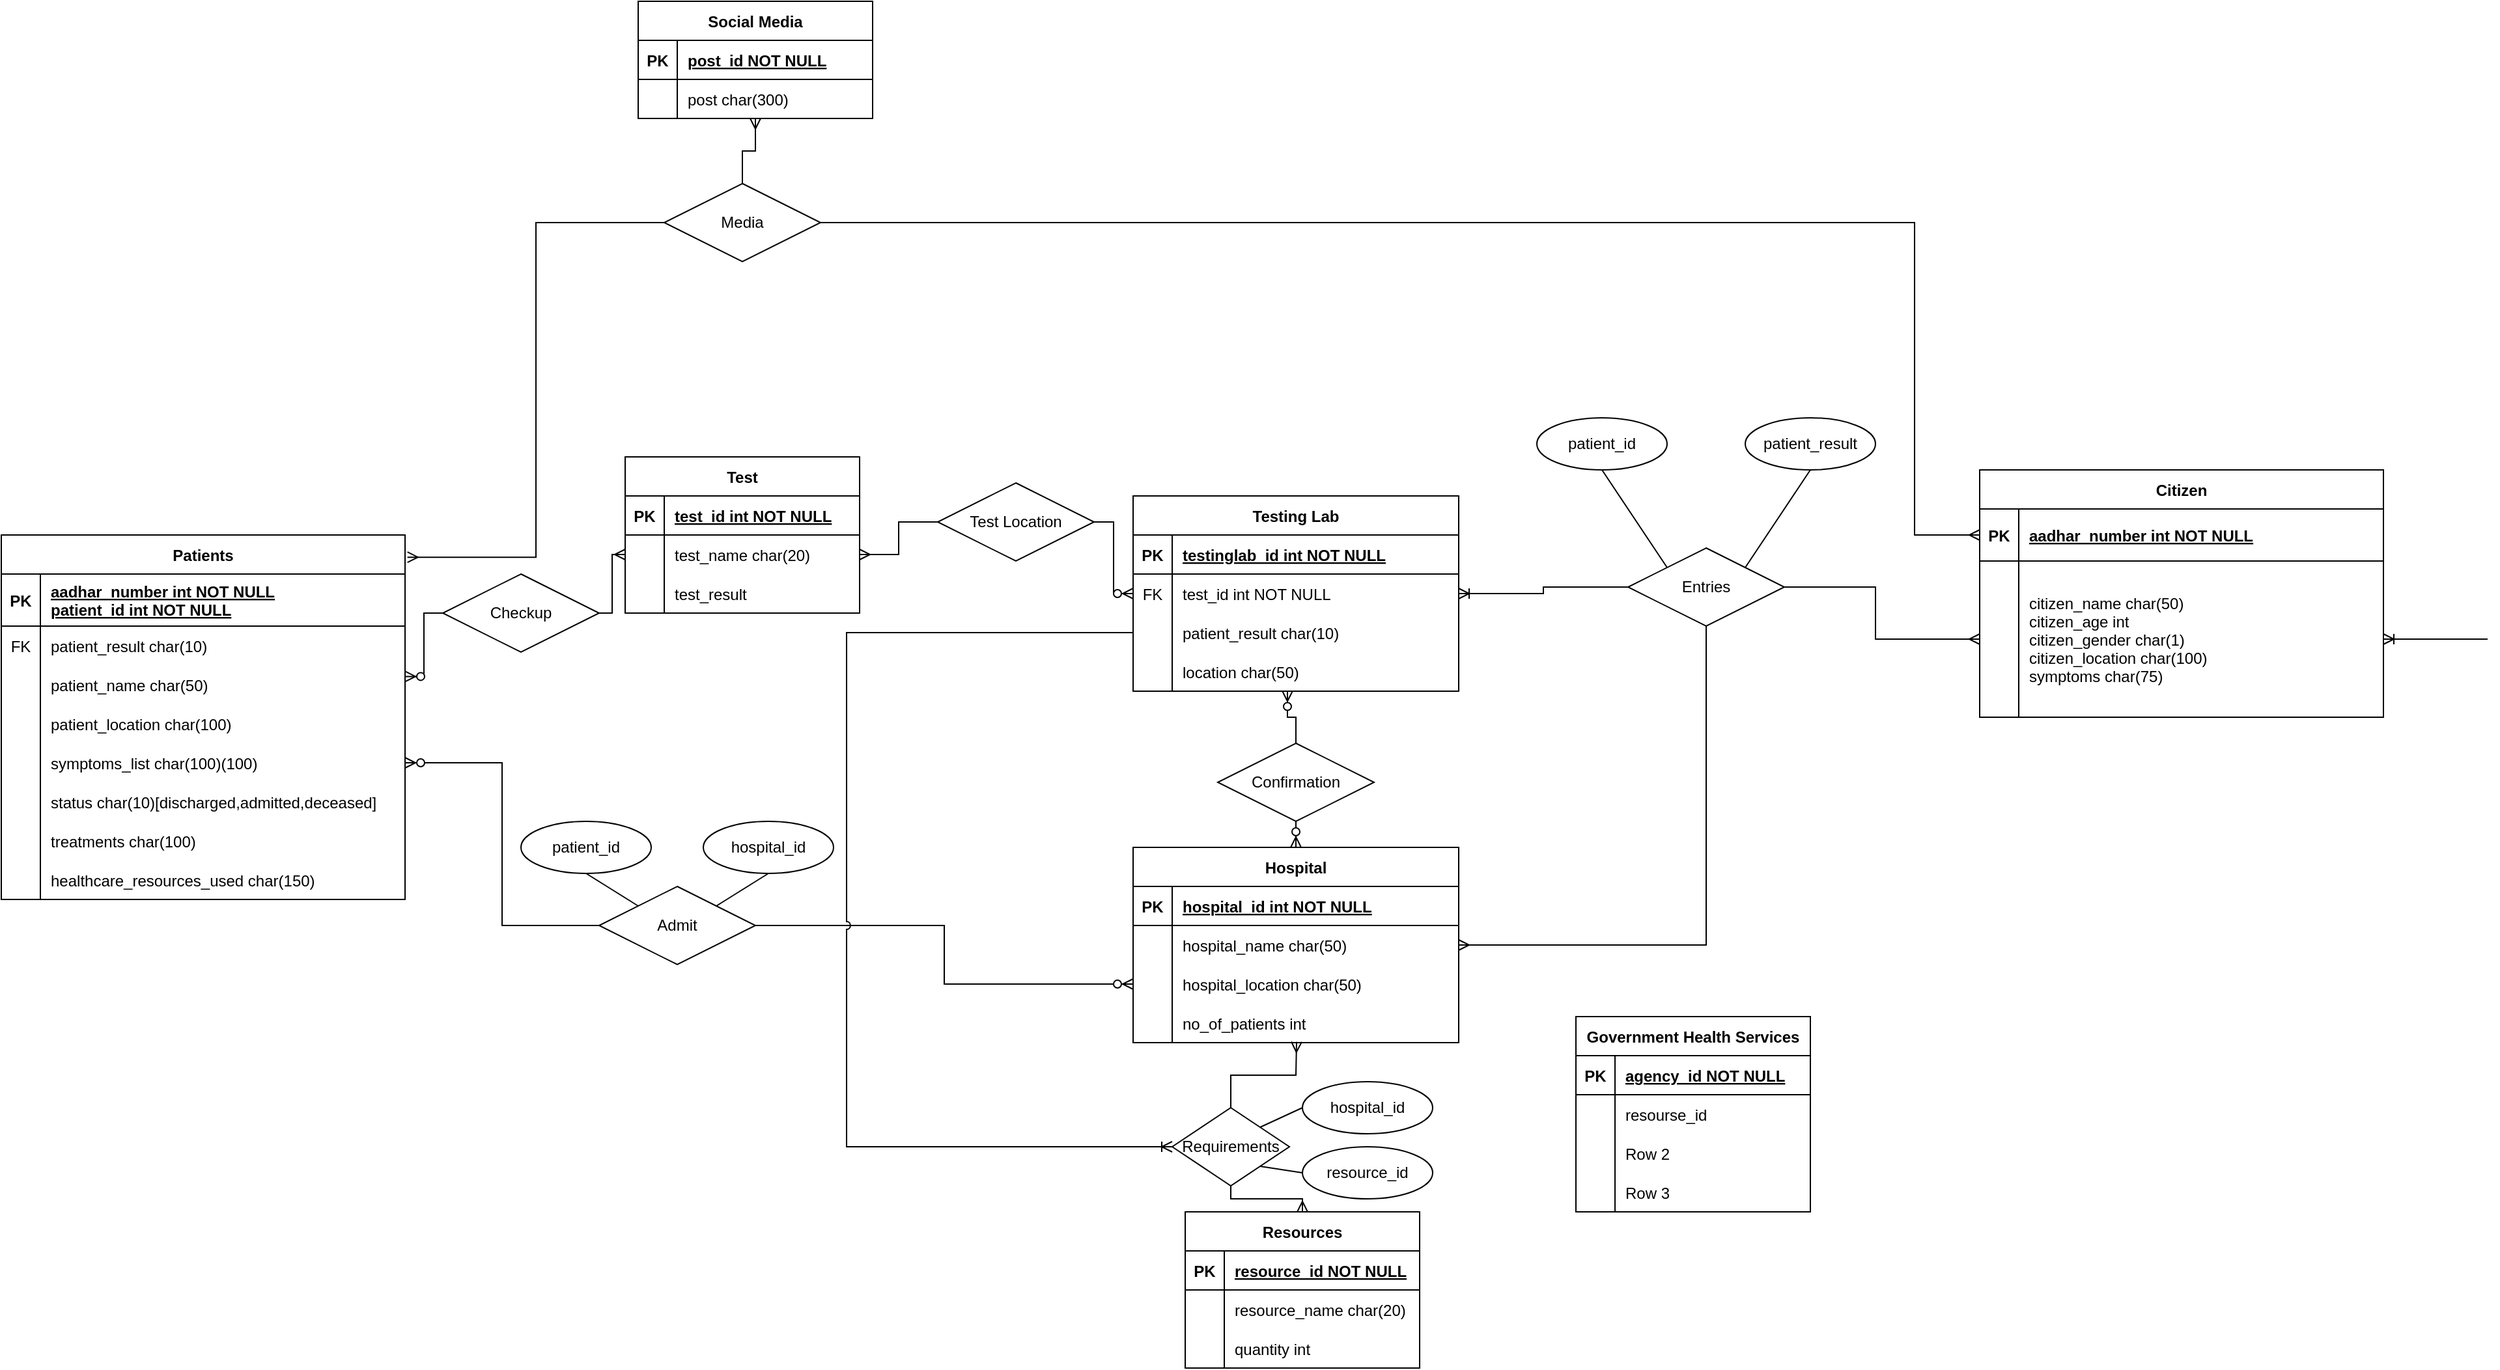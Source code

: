 <mxfile version="20.8.10" type="github">
  <diagram id="R2lEEEUBdFMjLlhIrx00" name="Page-1">
    <mxGraphModel dx="903" dy="1715" grid="1" gridSize="10" guides="1" tooltips="1" connect="1" arrows="1" fold="1" page="1" pageScale="1" pageWidth="850" pageHeight="1100" math="0" shadow="0" extFonts="Permanent Marker^https://fonts.googleapis.com/css?family=Permanent+Marker">
      <root>
        <mxCell id="0" />
        <mxCell id="1" parent="0" />
        <mxCell id="C-vyLk0tnHw3VtMMgP7b-2" value="Testing Lab" style="shape=table;startSize=30;container=1;collapsible=1;childLayout=tableLayout;fixedRows=1;rowLines=0;fontStyle=1;align=center;resizeLast=1;" parent="1" vertex="1">
          <mxGeometry x="990" y="90" width="250" height="150" as="geometry" />
        </mxCell>
        <mxCell id="C-vyLk0tnHw3VtMMgP7b-3" value="" style="shape=partialRectangle;collapsible=0;dropTarget=0;pointerEvents=0;fillColor=none;points=[[0,0.5],[1,0.5]];portConstraint=eastwest;top=0;left=0;right=0;bottom=1;" parent="C-vyLk0tnHw3VtMMgP7b-2" vertex="1">
          <mxGeometry y="30" width="250" height="30" as="geometry" />
        </mxCell>
        <mxCell id="C-vyLk0tnHw3VtMMgP7b-4" value="PK" style="shape=partialRectangle;overflow=hidden;connectable=0;fillColor=none;top=0;left=0;bottom=0;right=0;fontStyle=1;" parent="C-vyLk0tnHw3VtMMgP7b-3" vertex="1">
          <mxGeometry width="30" height="30" as="geometry">
            <mxRectangle width="30" height="30" as="alternateBounds" />
          </mxGeometry>
        </mxCell>
        <mxCell id="C-vyLk0tnHw3VtMMgP7b-5" value="testinglab_id int NOT NULL" style="shape=partialRectangle;overflow=hidden;connectable=0;fillColor=none;top=0;left=0;bottom=0;right=0;align=left;spacingLeft=6;fontStyle=5;" parent="C-vyLk0tnHw3VtMMgP7b-3" vertex="1">
          <mxGeometry x="30" width="220" height="30" as="geometry">
            <mxRectangle width="220" height="30" as="alternateBounds" />
          </mxGeometry>
        </mxCell>
        <mxCell id="C-vyLk0tnHw3VtMMgP7b-6" value="" style="shape=partialRectangle;collapsible=0;dropTarget=0;pointerEvents=0;fillColor=none;points=[[0,0.5],[1,0.5]];portConstraint=eastwest;top=0;left=0;right=0;bottom=0;" parent="C-vyLk0tnHw3VtMMgP7b-2" vertex="1">
          <mxGeometry y="60" width="250" height="30" as="geometry" />
        </mxCell>
        <mxCell id="C-vyLk0tnHw3VtMMgP7b-7" value="FK" style="shape=partialRectangle;overflow=hidden;connectable=0;fillColor=none;top=0;left=0;bottom=0;right=0;" parent="C-vyLk0tnHw3VtMMgP7b-6" vertex="1">
          <mxGeometry width="30" height="30" as="geometry">
            <mxRectangle width="30" height="30" as="alternateBounds" />
          </mxGeometry>
        </mxCell>
        <mxCell id="C-vyLk0tnHw3VtMMgP7b-8" value="test_id int NOT NULL" style="shape=partialRectangle;overflow=hidden;connectable=0;fillColor=none;top=0;left=0;bottom=0;right=0;align=left;spacingLeft=6;" parent="C-vyLk0tnHw3VtMMgP7b-6" vertex="1">
          <mxGeometry x="30" width="220" height="30" as="geometry">
            <mxRectangle width="220" height="30" as="alternateBounds" />
          </mxGeometry>
        </mxCell>
        <mxCell id="C-vyLk0tnHw3VtMMgP7b-9" value="" style="shape=partialRectangle;collapsible=0;dropTarget=0;pointerEvents=0;fillColor=none;points=[[0,0.5],[1,0.5]];portConstraint=eastwest;top=0;left=0;right=0;bottom=0;" parent="C-vyLk0tnHw3VtMMgP7b-2" vertex="1">
          <mxGeometry y="90" width="250" height="30" as="geometry" />
        </mxCell>
        <mxCell id="C-vyLk0tnHw3VtMMgP7b-10" value="" style="shape=partialRectangle;overflow=hidden;connectable=0;fillColor=none;top=0;left=0;bottom=0;right=0;" parent="C-vyLk0tnHw3VtMMgP7b-9" vertex="1">
          <mxGeometry width="30" height="30" as="geometry">
            <mxRectangle width="30" height="30" as="alternateBounds" />
          </mxGeometry>
        </mxCell>
        <mxCell id="C-vyLk0tnHw3VtMMgP7b-11" value="patient_result char(10)" style="shape=partialRectangle;overflow=hidden;connectable=0;fillColor=none;top=0;left=0;bottom=0;right=0;align=left;spacingLeft=6;fontStyle=0" parent="C-vyLk0tnHw3VtMMgP7b-9" vertex="1">
          <mxGeometry x="30" width="220" height="30" as="geometry">
            <mxRectangle width="220" height="30" as="alternateBounds" />
          </mxGeometry>
        </mxCell>
        <mxCell id="XLn4pXhcZE-QcRnX-GUW-127" value="" style="shape=tableRow;horizontal=0;startSize=0;swimlaneHead=0;swimlaneBody=0;fillColor=none;collapsible=0;dropTarget=0;points=[[0,0.5],[1,0.5]];portConstraint=eastwest;top=0;left=0;right=0;bottom=0;" vertex="1" parent="C-vyLk0tnHw3VtMMgP7b-2">
          <mxGeometry y="120" width="250" height="30" as="geometry" />
        </mxCell>
        <mxCell id="XLn4pXhcZE-QcRnX-GUW-128" value="" style="shape=partialRectangle;connectable=0;fillColor=none;top=0;left=0;bottom=0;right=0;editable=1;overflow=hidden;" vertex="1" parent="XLn4pXhcZE-QcRnX-GUW-127">
          <mxGeometry width="30" height="30" as="geometry">
            <mxRectangle width="30" height="30" as="alternateBounds" />
          </mxGeometry>
        </mxCell>
        <mxCell id="XLn4pXhcZE-QcRnX-GUW-129" value="location char(50)" style="shape=partialRectangle;connectable=0;fillColor=none;top=0;left=0;bottom=0;right=0;align=left;spacingLeft=6;overflow=hidden;" vertex="1" parent="XLn4pXhcZE-QcRnX-GUW-127">
          <mxGeometry x="30" width="220" height="30" as="geometry">
            <mxRectangle width="220" height="30" as="alternateBounds" />
          </mxGeometry>
        </mxCell>
        <mxCell id="C-vyLk0tnHw3VtMMgP7b-23" value="Patients" style="shape=table;startSize=30;container=1;collapsible=1;childLayout=tableLayout;fixedRows=1;rowLines=0;fontStyle=1;align=center;resizeLast=1;" parent="1" vertex="1">
          <mxGeometry x="121" y="120" width="310" height="280" as="geometry" />
        </mxCell>
        <mxCell id="C-vyLk0tnHw3VtMMgP7b-24" value="" style="shape=partialRectangle;collapsible=0;dropTarget=0;pointerEvents=0;fillColor=none;points=[[0,0.5],[1,0.5]];portConstraint=eastwest;top=0;left=0;right=0;bottom=1;" parent="C-vyLk0tnHw3VtMMgP7b-23" vertex="1">
          <mxGeometry y="30" width="310" height="40" as="geometry" />
        </mxCell>
        <mxCell id="C-vyLk0tnHw3VtMMgP7b-25" value="PK" style="shape=partialRectangle;overflow=hidden;connectable=0;fillColor=none;top=0;left=0;bottom=0;right=0;fontStyle=1;" parent="C-vyLk0tnHw3VtMMgP7b-24" vertex="1">
          <mxGeometry width="30" height="40" as="geometry">
            <mxRectangle width="30" height="40" as="alternateBounds" />
          </mxGeometry>
        </mxCell>
        <mxCell id="C-vyLk0tnHw3VtMMgP7b-26" value="aadhar_number int NOT NULL &#xa;patient_id int NOT NULL" style="shape=partialRectangle;overflow=hidden;connectable=0;fillColor=none;top=0;left=0;bottom=0;right=0;align=left;spacingLeft=6;fontStyle=5;" parent="C-vyLk0tnHw3VtMMgP7b-24" vertex="1">
          <mxGeometry x="30" width="280" height="40" as="geometry">
            <mxRectangle width="280" height="40" as="alternateBounds" />
          </mxGeometry>
        </mxCell>
        <mxCell id="XLn4pXhcZE-QcRnX-GUW-32" value="" style="shape=tableRow;horizontal=0;startSize=0;swimlaneHead=0;swimlaneBody=0;fillColor=none;collapsible=0;dropTarget=0;points=[[0,0.5],[1,0.5]];portConstraint=eastwest;top=0;left=0;right=0;bottom=0;swimlaneFillColor=none;" vertex="1" parent="C-vyLk0tnHw3VtMMgP7b-23">
          <mxGeometry y="70" width="310" height="30" as="geometry" />
        </mxCell>
        <mxCell id="XLn4pXhcZE-QcRnX-GUW-33" value="FK" style="shape=partialRectangle;connectable=0;fillColor=none;top=0;left=0;bottom=0;right=0;fontStyle=0;overflow=hidden;" vertex="1" parent="XLn4pXhcZE-QcRnX-GUW-32">
          <mxGeometry width="30" height="30" as="geometry">
            <mxRectangle width="30" height="30" as="alternateBounds" />
          </mxGeometry>
        </mxCell>
        <mxCell id="XLn4pXhcZE-QcRnX-GUW-34" value="patient_result char(10)" style="shape=partialRectangle;connectable=0;fillColor=none;top=0;left=0;bottom=0;right=0;align=left;spacingLeft=6;fontStyle=0;overflow=hidden;" vertex="1" parent="XLn4pXhcZE-QcRnX-GUW-32">
          <mxGeometry x="30" width="280" height="30" as="geometry">
            <mxRectangle width="280" height="30" as="alternateBounds" />
          </mxGeometry>
        </mxCell>
        <mxCell id="C-vyLk0tnHw3VtMMgP7b-27" value="" style="shape=partialRectangle;collapsible=0;dropTarget=0;pointerEvents=0;fillColor=none;points=[[0,0.5],[1,0.5]];portConstraint=eastwest;top=0;left=0;right=0;bottom=0;" parent="C-vyLk0tnHw3VtMMgP7b-23" vertex="1">
          <mxGeometry y="100" width="310" height="30" as="geometry" />
        </mxCell>
        <mxCell id="C-vyLk0tnHw3VtMMgP7b-28" value="" style="shape=partialRectangle;overflow=hidden;connectable=0;fillColor=none;top=0;left=0;bottom=0;right=0;" parent="C-vyLk0tnHw3VtMMgP7b-27" vertex="1">
          <mxGeometry width="30" height="30" as="geometry">
            <mxRectangle width="30" height="30" as="alternateBounds" />
          </mxGeometry>
        </mxCell>
        <mxCell id="C-vyLk0tnHw3VtMMgP7b-29" value="patient_name char(50)" style="shape=partialRectangle;overflow=hidden;connectable=0;fillColor=none;top=0;left=0;bottom=0;right=0;align=left;spacingLeft=6;perimeterSpacing=0;verticalAlign=middle;" parent="C-vyLk0tnHw3VtMMgP7b-27" vertex="1">
          <mxGeometry x="30" width="280" height="30" as="geometry">
            <mxRectangle width="280" height="30" as="alternateBounds" />
          </mxGeometry>
        </mxCell>
        <mxCell id="XLn4pXhcZE-QcRnX-GUW-61" value="" style="shape=tableRow;horizontal=0;startSize=0;swimlaneHead=0;swimlaneBody=0;fillColor=none;collapsible=0;dropTarget=0;points=[[0,0.5],[1,0.5]];portConstraint=eastwest;top=0;left=0;right=0;bottom=0;" vertex="1" parent="C-vyLk0tnHw3VtMMgP7b-23">
          <mxGeometry y="130" width="310" height="30" as="geometry" />
        </mxCell>
        <mxCell id="XLn4pXhcZE-QcRnX-GUW-62" value="" style="shape=partialRectangle;connectable=0;fillColor=none;top=0;left=0;bottom=0;right=0;editable=1;overflow=hidden;" vertex="1" parent="XLn4pXhcZE-QcRnX-GUW-61">
          <mxGeometry width="30" height="30" as="geometry">
            <mxRectangle width="30" height="30" as="alternateBounds" />
          </mxGeometry>
        </mxCell>
        <mxCell id="XLn4pXhcZE-QcRnX-GUW-63" value="patient_location char(100)" style="shape=partialRectangle;connectable=0;fillColor=none;top=0;left=0;bottom=0;right=0;align=left;spacingLeft=6;overflow=hidden;" vertex="1" parent="XLn4pXhcZE-QcRnX-GUW-61">
          <mxGeometry x="30" width="280" height="30" as="geometry">
            <mxRectangle width="280" height="30" as="alternateBounds" />
          </mxGeometry>
        </mxCell>
        <mxCell id="XLn4pXhcZE-QcRnX-GUW-64" value="" style="shape=tableRow;horizontal=0;startSize=0;swimlaneHead=0;swimlaneBody=0;fillColor=none;collapsible=0;dropTarget=0;points=[[0,0.5],[1,0.5]];portConstraint=eastwest;top=0;left=0;right=0;bottom=0;" vertex="1" parent="C-vyLk0tnHw3VtMMgP7b-23">
          <mxGeometry y="160" width="310" height="30" as="geometry" />
        </mxCell>
        <mxCell id="XLn4pXhcZE-QcRnX-GUW-65" value="" style="shape=partialRectangle;connectable=0;fillColor=none;top=0;left=0;bottom=0;right=0;editable=1;overflow=hidden;" vertex="1" parent="XLn4pXhcZE-QcRnX-GUW-64">
          <mxGeometry width="30" height="30" as="geometry">
            <mxRectangle width="30" height="30" as="alternateBounds" />
          </mxGeometry>
        </mxCell>
        <mxCell id="XLn4pXhcZE-QcRnX-GUW-66" value="symptoms_list char(100)(100)" style="shape=partialRectangle;connectable=0;fillColor=none;top=0;left=0;bottom=0;right=0;align=left;spacingLeft=6;overflow=hidden;" vertex="1" parent="XLn4pXhcZE-QcRnX-GUW-64">
          <mxGeometry x="30" width="280" height="30" as="geometry">
            <mxRectangle width="280" height="30" as="alternateBounds" />
          </mxGeometry>
        </mxCell>
        <mxCell id="XLn4pXhcZE-QcRnX-GUW-73" value="" style="shape=tableRow;horizontal=0;startSize=0;swimlaneHead=0;swimlaneBody=0;fillColor=none;collapsible=0;dropTarget=0;points=[[0,0.5],[1,0.5]];portConstraint=eastwest;top=0;left=0;right=0;bottom=0;" vertex="1" parent="C-vyLk0tnHw3VtMMgP7b-23">
          <mxGeometry y="190" width="310" height="30" as="geometry" />
        </mxCell>
        <mxCell id="XLn4pXhcZE-QcRnX-GUW-74" value="" style="shape=partialRectangle;connectable=0;fillColor=none;top=0;left=0;bottom=0;right=0;editable=1;overflow=hidden;" vertex="1" parent="XLn4pXhcZE-QcRnX-GUW-73">
          <mxGeometry width="30" height="30" as="geometry">
            <mxRectangle width="30" height="30" as="alternateBounds" />
          </mxGeometry>
        </mxCell>
        <mxCell id="XLn4pXhcZE-QcRnX-GUW-75" value="status char(10)[discharged,admitted,deceased]" style="shape=partialRectangle;connectable=0;fillColor=none;top=0;left=0;bottom=0;right=0;align=left;spacingLeft=6;overflow=hidden;" vertex="1" parent="XLn4pXhcZE-QcRnX-GUW-73">
          <mxGeometry x="30" width="280" height="30" as="geometry">
            <mxRectangle width="280" height="30" as="alternateBounds" />
          </mxGeometry>
        </mxCell>
        <mxCell id="XLn4pXhcZE-QcRnX-GUW-70" value="" style="shape=tableRow;horizontal=0;startSize=0;swimlaneHead=0;swimlaneBody=0;fillColor=none;collapsible=0;dropTarget=0;points=[[0,0.5],[1,0.5]];portConstraint=eastwest;top=0;left=0;right=0;bottom=0;" vertex="1" parent="C-vyLk0tnHw3VtMMgP7b-23">
          <mxGeometry y="220" width="310" height="30" as="geometry" />
        </mxCell>
        <mxCell id="XLn4pXhcZE-QcRnX-GUW-71" value="" style="shape=partialRectangle;connectable=0;fillColor=none;top=0;left=0;bottom=0;right=0;editable=1;overflow=hidden;" vertex="1" parent="XLn4pXhcZE-QcRnX-GUW-70">
          <mxGeometry width="30" height="30" as="geometry">
            <mxRectangle width="30" height="30" as="alternateBounds" />
          </mxGeometry>
        </mxCell>
        <mxCell id="XLn4pXhcZE-QcRnX-GUW-72" value="treatments char(100)" style="shape=partialRectangle;connectable=0;fillColor=none;top=0;left=0;bottom=0;right=0;align=left;spacingLeft=6;overflow=hidden;" vertex="1" parent="XLn4pXhcZE-QcRnX-GUW-70">
          <mxGeometry x="30" width="280" height="30" as="geometry">
            <mxRectangle width="280" height="30" as="alternateBounds" />
          </mxGeometry>
        </mxCell>
        <mxCell id="XLn4pXhcZE-QcRnX-GUW-67" value="" style="shape=tableRow;horizontal=0;startSize=0;swimlaneHead=0;swimlaneBody=0;fillColor=none;collapsible=0;dropTarget=0;points=[[0,0.5],[1,0.5]];portConstraint=eastwest;top=0;left=0;right=0;bottom=0;" vertex="1" parent="C-vyLk0tnHw3VtMMgP7b-23">
          <mxGeometry y="250" width="310" height="30" as="geometry" />
        </mxCell>
        <mxCell id="XLn4pXhcZE-QcRnX-GUW-68" value="" style="shape=partialRectangle;connectable=0;fillColor=none;top=0;left=0;bottom=0;right=0;editable=1;overflow=hidden;" vertex="1" parent="XLn4pXhcZE-QcRnX-GUW-67">
          <mxGeometry width="30" height="30" as="geometry">
            <mxRectangle width="30" height="30" as="alternateBounds" />
          </mxGeometry>
        </mxCell>
        <mxCell id="XLn4pXhcZE-QcRnX-GUW-69" value="healthcare_resources_used char(150)" style="shape=partialRectangle;connectable=0;fillColor=none;top=0;left=0;bottom=0;right=0;align=left;spacingLeft=6;overflow=hidden;" vertex="1" parent="XLn4pXhcZE-QcRnX-GUW-67">
          <mxGeometry x="30" width="280" height="30" as="geometry">
            <mxRectangle width="280" height="30" as="alternateBounds" />
          </mxGeometry>
        </mxCell>
        <mxCell id="XLn4pXhcZE-QcRnX-GUW-1" value="Citizen" style="shape=table;startSize=30;container=1;collapsible=1;childLayout=tableLayout;fixedRows=1;rowLines=0;fontStyle=1;align=center;resizeLast=1;" vertex="1" parent="1">
          <mxGeometry x="1640" y="70" width="310" height="190" as="geometry" />
        </mxCell>
        <mxCell id="XLn4pXhcZE-QcRnX-GUW-2" value="" style="shape=partialRectangle;collapsible=0;dropTarget=0;pointerEvents=0;fillColor=none;points=[[0,0.5],[1,0.5]];portConstraint=eastwest;top=0;left=0;right=0;bottom=1;" vertex="1" parent="XLn4pXhcZE-QcRnX-GUW-1">
          <mxGeometry y="30" width="310" height="40" as="geometry" />
        </mxCell>
        <mxCell id="XLn4pXhcZE-QcRnX-GUW-3" value="PK" style="shape=partialRectangle;overflow=hidden;connectable=0;fillColor=none;top=0;left=0;bottom=0;right=0;fontStyle=1;" vertex="1" parent="XLn4pXhcZE-QcRnX-GUW-2">
          <mxGeometry width="30" height="40" as="geometry">
            <mxRectangle width="30" height="40" as="alternateBounds" />
          </mxGeometry>
        </mxCell>
        <mxCell id="XLn4pXhcZE-QcRnX-GUW-4" value="aadhar_number int NOT NULL " style="shape=partialRectangle;overflow=hidden;connectable=0;fillColor=none;top=0;left=0;bottom=0;right=0;align=left;spacingLeft=6;fontStyle=5;" vertex="1" parent="XLn4pXhcZE-QcRnX-GUW-2">
          <mxGeometry x="30" width="280" height="40" as="geometry">
            <mxRectangle width="280" height="40" as="alternateBounds" />
          </mxGeometry>
        </mxCell>
        <mxCell id="XLn4pXhcZE-QcRnX-GUW-5" value="" style="shape=partialRectangle;collapsible=0;dropTarget=0;pointerEvents=0;fillColor=none;points=[[0,0.5],[1,0.5]];portConstraint=eastwest;top=0;left=0;right=0;bottom=0;" vertex="1" parent="XLn4pXhcZE-QcRnX-GUW-1">
          <mxGeometry y="70" width="310" height="120" as="geometry" />
        </mxCell>
        <mxCell id="XLn4pXhcZE-QcRnX-GUW-6" value="" style="shape=partialRectangle;overflow=hidden;connectable=0;fillColor=none;top=0;left=0;bottom=0;right=0;" vertex="1" parent="XLn4pXhcZE-QcRnX-GUW-5">
          <mxGeometry width="30" height="120" as="geometry">
            <mxRectangle width="30" height="120" as="alternateBounds" />
          </mxGeometry>
        </mxCell>
        <mxCell id="XLn4pXhcZE-QcRnX-GUW-7" value="citizen_name char(50)&#xa;citizen_age int&#xa;citizen_gender char(1)&#xa;citizen_location char(100)&#xa;symptoms char(75)" style="shape=partialRectangle;overflow=hidden;connectable=0;fillColor=none;top=0;left=0;bottom=0;right=0;align=left;spacingLeft=6;" vertex="1" parent="XLn4pXhcZE-QcRnX-GUW-5">
          <mxGeometry x="30" width="280" height="120" as="geometry">
            <mxRectangle width="280" height="120" as="alternateBounds" />
          </mxGeometry>
        </mxCell>
        <mxCell id="XLn4pXhcZE-QcRnX-GUW-29" value="" style="edgeStyle=elbowEdgeStyle;fontSize=12;html=1;endArrow=ERzeroToMany;endFill=1;rounded=0;entryX=0;entryY=0.5;entryDx=0;entryDy=0;exitX=1;exitY=0.5;exitDx=0;exitDy=0;" edge="1" parent="1" source="XLn4pXhcZE-QcRnX-GUW-125" target="C-vyLk0tnHw3VtMMgP7b-6">
          <mxGeometry width="100" height="100" relative="1" as="geometry">
            <mxPoint x="920" y="110" as="sourcePoint" />
            <mxPoint x="930" y="270" as="targetPoint" />
          </mxGeometry>
        </mxCell>
        <mxCell id="XLn4pXhcZE-QcRnX-GUW-30" value="" style="edgeStyle=elbowEdgeStyle;fontSize=12;html=1;endArrow=ERzeroToMany;endFill=1;rounded=0;entryX=1;entryY=0.29;entryDx=0;entryDy=0;entryPerimeter=0;exitX=0;exitY=0.5;exitDx=0;exitDy=0;" edge="1" parent="1" source="XLn4pXhcZE-QcRnX-GUW-130" target="C-vyLk0tnHw3VtMMgP7b-27">
          <mxGeometry width="100" height="100" relative="1" as="geometry">
            <mxPoint x="470" y="130" as="sourcePoint" />
            <mxPoint x="1020" y="210" as="targetPoint" />
          </mxGeometry>
        </mxCell>
        <mxCell id="XLn4pXhcZE-QcRnX-GUW-37" value="" style="edgeStyle=elbowEdgeStyle;fontSize=12;html=1;endArrow=ERoneToMany;rounded=0;entryX=1;entryY=0.5;entryDx=0;entryDy=0;" edge="1" parent="1" target="XLn4pXhcZE-QcRnX-GUW-5">
          <mxGeometry width="100" height="100" relative="1" as="geometry">
            <mxPoint x="2030" y="200" as="sourcePoint" />
            <mxPoint x="2130" y="140" as="targetPoint" />
          </mxGeometry>
        </mxCell>
        <mxCell id="XLn4pXhcZE-QcRnX-GUW-38" value="Entries" style="shape=rhombus;perimeter=rhombusPerimeter;whiteSpace=wrap;html=1;align=center;" vertex="1" parent="1">
          <mxGeometry x="1370" y="130" width="120" height="60" as="geometry" />
        </mxCell>
        <mxCell id="XLn4pXhcZE-QcRnX-GUW-39" value="" style="edgeStyle=elbowEdgeStyle;fontSize=12;html=1;endArrow=ERoneToMany;rounded=0;entryX=1;entryY=0.5;entryDx=0;entryDy=0;exitX=0;exitY=0.5;exitDx=0;exitDy=0;" edge="1" parent="1" source="XLn4pXhcZE-QcRnX-GUW-38" target="C-vyLk0tnHw3VtMMgP7b-6">
          <mxGeometry width="100" height="100" relative="1" as="geometry">
            <mxPoint x="1340" y="700" as="sourcePoint" />
            <mxPoint x="1440" y="600" as="targetPoint" />
          </mxGeometry>
        </mxCell>
        <mxCell id="XLn4pXhcZE-QcRnX-GUW-40" value="patient_id" style="ellipse;whiteSpace=wrap;html=1;align=center;" vertex="1" parent="1">
          <mxGeometry x="1300" y="30" width="100" height="40" as="geometry" />
        </mxCell>
        <mxCell id="XLn4pXhcZE-QcRnX-GUW-41" value="" style="endArrow=none;html=1;rounded=0;exitX=0.5;exitY=1;exitDx=0;exitDy=0;entryX=0;entryY=0;entryDx=0;entryDy=0;" edge="1" parent="1" source="XLn4pXhcZE-QcRnX-GUW-40" target="XLn4pXhcZE-QcRnX-GUW-38">
          <mxGeometry relative="1" as="geometry">
            <mxPoint x="1340" y="180" as="sourcePoint" />
            <mxPoint x="1500" y="180" as="targetPoint" />
          </mxGeometry>
        </mxCell>
        <mxCell id="XLn4pXhcZE-QcRnX-GUW-42" value="patient_result" style="ellipse;whiteSpace=wrap;html=1;align=center;" vertex="1" parent="1">
          <mxGeometry x="1460" y="30" width="100" height="40" as="geometry" />
        </mxCell>
        <mxCell id="XLn4pXhcZE-QcRnX-GUW-43" value="" style="endArrow=none;html=1;rounded=0;exitX=0.5;exitY=1;exitDx=0;exitDy=0;entryX=1;entryY=0;entryDx=0;entryDy=0;" edge="1" parent="1" source="XLn4pXhcZE-QcRnX-GUW-42" target="XLn4pXhcZE-QcRnX-GUW-38">
          <mxGeometry relative="1" as="geometry">
            <mxPoint x="1340" y="180" as="sourcePoint" />
            <mxPoint x="1500" y="180" as="targetPoint" />
          </mxGeometry>
        </mxCell>
        <mxCell id="XLn4pXhcZE-QcRnX-GUW-44" value="Hospital" style="shape=table;startSize=30;container=1;collapsible=1;childLayout=tableLayout;fixedRows=1;rowLines=0;fontStyle=1;align=center;resizeLast=1;" vertex="1" parent="1">
          <mxGeometry x="990" y="360" width="250" height="150.0" as="geometry" />
        </mxCell>
        <mxCell id="XLn4pXhcZE-QcRnX-GUW-45" value="" style="shape=partialRectangle;collapsible=0;dropTarget=0;pointerEvents=0;fillColor=none;points=[[0,0.5],[1,0.5]];portConstraint=eastwest;top=0;left=0;right=0;bottom=1;" vertex="1" parent="XLn4pXhcZE-QcRnX-GUW-44">
          <mxGeometry y="30" width="250" height="30" as="geometry" />
        </mxCell>
        <mxCell id="XLn4pXhcZE-QcRnX-GUW-46" value="PK" style="shape=partialRectangle;overflow=hidden;connectable=0;fillColor=none;top=0;left=0;bottom=0;right=0;fontStyle=1;" vertex="1" parent="XLn4pXhcZE-QcRnX-GUW-45">
          <mxGeometry width="30" height="30" as="geometry">
            <mxRectangle width="30" height="30" as="alternateBounds" />
          </mxGeometry>
        </mxCell>
        <mxCell id="XLn4pXhcZE-QcRnX-GUW-47" value="hospital_id int NOT NULL" style="shape=partialRectangle;overflow=hidden;connectable=0;fillColor=none;top=0;left=0;bottom=0;right=0;align=left;spacingLeft=6;fontStyle=5;" vertex="1" parent="XLn4pXhcZE-QcRnX-GUW-45">
          <mxGeometry x="30" width="220" height="30" as="geometry">
            <mxRectangle width="220" height="30" as="alternateBounds" />
          </mxGeometry>
        </mxCell>
        <mxCell id="XLn4pXhcZE-QcRnX-GUW-48" value="" style="shape=partialRectangle;collapsible=0;dropTarget=0;pointerEvents=0;fillColor=none;points=[[0,0.5],[1,0.5]];portConstraint=eastwest;top=0;left=0;right=0;bottom=0;" vertex="1" parent="XLn4pXhcZE-QcRnX-GUW-44">
          <mxGeometry y="60" width="250" height="30" as="geometry" />
        </mxCell>
        <mxCell id="XLn4pXhcZE-QcRnX-GUW-49" value="" style="shape=partialRectangle;overflow=hidden;connectable=0;fillColor=none;top=0;left=0;bottom=0;right=0;" vertex="1" parent="XLn4pXhcZE-QcRnX-GUW-48">
          <mxGeometry width="30" height="30" as="geometry">
            <mxRectangle width="30" height="30" as="alternateBounds" />
          </mxGeometry>
        </mxCell>
        <mxCell id="XLn4pXhcZE-QcRnX-GUW-50" value="hospital_name char(50)" style="shape=partialRectangle;overflow=hidden;connectable=0;fillColor=none;top=0;left=0;bottom=0;right=0;align=left;spacingLeft=6;" vertex="1" parent="XLn4pXhcZE-QcRnX-GUW-48">
          <mxGeometry x="30" width="220" height="30" as="geometry">
            <mxRectangle width="220" height="30" as="alternateBounds" />
          </mxGeometry>
        </mxCell>
        <mxCell id="XLn4pXhcZE-QcRnX-GUW-55" value="" style="shape=tableRow;horizontal=0;startSize=0;swimlaneHead=0;swimlaneBody=0;fillColor=none;collapsible=0;dropTarget=0;points=[[0,0.5],[1,0.5]];portConstraint=eastwest;top=0;left=0;right=0;bottom=0;" vertex="1" parent="XLn4pXhcZE-QcRnX-GUW-44">
          <mxGeometry y="90" width="250" height="30" as="geometry" />
        </mxCell>
        <mxCell id="XLn4pXhcZE-QcRnX-GUW-56" value="" style="shape=partialRectangle;connectable=0;fillColor=none;top=0;left=0;bottom=0;right=0;editable=1;overflow=hidden;" vertex="1" parent="XLn4pXhcZE-QcRnX-GUW-55">
          <mxGeometry width="30" height="30" as="geometry">
            <mxRectangle width="30" height="30" as="alternateBounds" />
          </mxGeometry>
        </mxCell>
        <mxCell id="XLn4pXhcZE-QcRnX-GUW-57" value="hospital_location char(50)" style="shape=partialRectangle;connectable=0;fillColor=none;top=0;left=0;bottom=0;right=0;align=left;spacingLeft=6;overflow=hidden;" vertex="1" parent="XLn4pXhcZE-QcRnX-GUW-55">
          <mxGeometry x="30" width="220" height="30" as="geometry">
            <mxRectangle width="220" height="30" as="alternateBounds" />
          </mxGeometry>
        </mxCell>
        <mxCell id="XLn4pXhcZE-QcRnX-GUW-76" value="" style="shape=tableRow;horizontal=0;startSize=0;swimlaneHead=0;swimlaneBody=0;fillColor=none;collapsible=0;dropTarget=0;points=[[0,0.5],[1,0.5]];portConstraint=eastwest;top=0;left=0;right=0;bottom=0;verticalAlign=top;" vertex="1" parent="XLn4pXhcZE-QcRnX-GUW-44">
          <mxGeometry y="120" width="250" height="30" as="geometry" />
        </mxCell>
        <mxCell id="XLn4pXhcZE-QcRnX-GUW-77" value="" style="shape=partialRectangle;connectable=0;fillColor=none;top=0;left=0;bottom=0;right=0;editable=1;overflow=hidden;" vertex="1" parent="XLn4pXhcZE-QcRnX-GUW-76">
          <mxGeometry width="30" height="30" as="geometry">
            <mxRectangle width="30" height="30" as="alternateBounds" />
          </mxGeometry>
        </mxCell>
        <mxCell id="XLn4pXhcZE-QcRnX-GUW-78" value="no_of_patients int" style="shape=partialRectangle;connectable=0;fillColor=none;top=0;left=0;bottom=0;right=0;align=left;spacingLeft=6;overflow=hidden;" vertex="1" parent="XLn4pXhcZE-QcRnX-GUW-76">
          <mxGeometry x="30" width="220" height="30" as="geometry">
            <mxRectangle width="220" height="30" as="alternateBounds" />
          </mxGeometry>
        </mxCell>
        <mxCell id="XLn4pXhcZE-QcRnX-GUW-80" value="Admit" style="shape=rhombus;perimeter=rhombusPerimeter;whiteSpace=wrap;html=1;align=center;" vertex="1" parent="1">
          <mxGeometry x="580" y="390" width="120" height="60" as="geometry" />
        </mxCell>
        <mxCell id="XLn4pXhcZE-QcRnX-GUW-81" value="" style="edgeStyle=elbowEdgeStyle;fontSize=12;html=1;endArrow=ERzeroToMany;endFill=1;rounded=0;entryX=1;entryY=0.5;entryDx=0;entryDy=0;exitX=0;exitY=0.5;exitDx=0;exitDy=0;" edge="1" parent="1" source="XLn4pXhcZE-QcRnX-GUW-80" target="XLn4pXhcZE-QcRnX-GUW-64">
          <mxGeometry width="100" height="100" relative="1" as="geometry">
            <mxPoint x="600" y="490" as="sourcePoint" />
            <mxPoint x="700" y="390" as="targetPoint" />
          </mxGeometry>
        </mxCell>
        <mxCell id="XLn4pXhcZE-QcRnX-GUW-82" value="" style="edgeStyle=elbowEdgeStyle;fontSize=12;html=1;endArrow=ERzeroToMany;endFill=1;rounded=0;entryX=0;entryY=0.5;entryDx=0;entryDy=0;exitX=1;exitY=0.5;exitDx=0;exitDy=0;" edge="1" parent="1" source="XLn4pXhcZE-QcRnX-GUW-80" target="XLn4pXhcZE-QcRnX-GUW-55">
          <mxGeometry width="100" height="100" relative="1" as="geometry">
            <mxPoint x="600" y="490" as="sourcePoint" />
            <mxPoint x="700" y="390" as="targetPoint" />
          </mxGeometry>
        </mxCell>
        <mxCell id="XLn4pXhcZE-QcRnX-GUW-83" value="Confirmation" style="shape=rhombus;perimeter=rhombusPerimeter;whiteSpace=wrap;html=1;align=center;" vertex="1" parent="1">
          <mxGeometry x="1055" y="280" width="120" height="60" as="geometry" />
        </mxCell>
        <mxCell id="XLn4pXhcZE-QcRnX-GUW-84" value="" style="edgeStyle=elbowEdgeStyle;fontSize=12;html=1;endArrow=ERzeroToMany;endFill=1;rounded=0;entryX=0.5;entryY=0;entryDx=0;entryDy=0;exitX=0.5;exitY=1;exitDx=0;exitDy=0;" edge="1" parent="1" source="XLn4pXhcZE-QcRnX-GUW-83" target="XLn4pXhcZE-QcRnX-GUW-44">
          <mxGeometry width="100" height="100" relative="1" as="geometry">
            <mxPoint x="770" y="490" as="sourcePoint" />
            <mxPoint x="870" y="390" as="targetPoint" />
          </mxGeometry>
        </mxCell>
        <mxCell id="XLn4pXhcZE-QcRnX-GUW-85" value="" style="edgeStyle=elbowEdgeStyle;fontSize=12;html=1;endArrow=ERzeroToMany;endFill=1;rounded=0;elbow=vertical;entryX=0.474;entryY=0.992;entryDx=0;entryDy=0;entryPerimeter=0;exitX=0.5;exitY=0;exitDx=0;exitDy=0;" edge="1" parent="1" source="XLn4pXhcZE-QcRnX-GUW-83" target="XLn4pXhcZE-QcRnX-GUW-127">
          <mxGeometry width="100" height="100" relative="1" as="geometry">
            <mxPoint x="1040" y="280" as="sourcePoint" />
            <mxPoint x="1070" y="270" as="targetPoint" />
          </mxGeometry>
        </mxCell>
        <mxCell id="XLn4pXhcZE-QcRnX-GUW-86" value="patient_id" style="ellipse;whiteSpace=wrap;html=1;align=center;" vertex="1" parent="1">
          <mxGeometry x="520" y="340" width="100" height="40" as="geometry" />
        </mxCell>
        <mxCell id="XLn4pXhcZE-QcRnX-GUW-87" value="hospital_id" style="ellipse;whiteSpace=wrap;html=1;align=center;" vertex="1" parent="1">
          <mxGeometry x="660" y="340" width="100" height="40" as="geometry" />
        </mxCell>
        <mxCell id="XLn4pXhcZE-QcRnX-GUW-88" value="" style="endArrow=none;html=1;rounded=0;exitX=0.5;exitY=1;exitDx=0;exitDy=0;entryX=0;entryY=0;entryDx=0;entryDy=0;" edge="1" parent="1" source="XLn4pXhcZE-QcRnX-GUW-86" target="XLn4pXhcZE-QcRnX-GUW-80">
          <mxGeometry relative="1" as="geometry">
            <mxPoint x="870" y="360" as="sourcePoint" />
            <mxPoint x="1030" y="360" as="targetPoint" />
          </mxGeometry>
        </mxCell>
        <mxCell id="XLn4pXhcZE-QcRnX-GUW-89" value="" style="endArrow=none;html=1;rounded=0;exitX=0.5;exitY=1;exitDx=0;exitDy=0;entryX=1;entryY=0;entryDx=0;entryDy=0;" edge="1" parent="1" source="XLn4pXhcZE-QcRnX-GUW-87" target="XLn4pXhcZE-QcRnX-GUW-80">
          <mxGeometry relative="1" as="geometry">
            <mxPoint x="870" y="360" as="sourcePoint" />
            <mxPoint x="1030" y="360" as="targetPoint" />
          </mxGeometry>
        </mxCell>
        <mxCell id="XLn4pXhcZE-QcRnX-GUW-90" value="Resources" style="shape=table;startSize=30;container=1;collapsible=1;childLayout=tableLayout;fixedRows=1;rowLines=0;fontStyle=1;align=center;resizeLast=1;" vertex="1" parent="1">
          <mxGeometry x="1030" y="640" width="180" height="120" as="geometry" />
        </mxCell>
        <mxCell id="XLn4pXhcZE-QcRnX-GUW-91" value="" style="shape=tableRow;horizontal=0;startSize=0;swimlaneHead=0;swimlaneBody=0;fillColor=none;collapsible=0;dropTarget=0;points=[[0,0.5],[1,0.5]];portConstraint=eastwest;top=0;left=0;right=0;bottom=1;" vertex="1" parent="XLn4pXhcZE-QcRnX-GUW-90">
          <mxGeometry y="30" width="180" height="30" as="geometry" />
        </mxCell>
        <mxCell id="XLn4pXhcZE-QcRnX-GUW-92" value="PK" style="shape=partialRectangle;connectable=0;fillColor=none;top=0;left=0;bottom=0;right=0;fontStyle=1;overflow=hidden;" vertex="1" parent="XLn4pXhcZE-QcRnX-GUW-91">
          <mxGeometry width="30" height="30" as="geometry">
            <mxRectangle width="30" height="30" as="alternateBounds" />
          </mxGeometry>
        </mxCell>
        <mxCell id="XLn4pXhcZE-QcRnX-GUW-93" value="resource_id NOT NULL" style="shape=partialRectangle;connectable=0;fillColor=none;top=0;left=0;bottom=0;right=0;align=left;spacingLeft=6;fontStyle=5;overflow=hidden;" vertex="1" parent="XLn4pXhcZE-QcRnX-GUW-91">
          <mxGeometry x="30" width="150" height="30" as="geometry">
            <mxRectangle width="150" height="30" as="alternateBounds" />
          </mxGeometry>
        </mxCell>
        <mxCell id="XLn4pXhcZE-QcRnX-GUW-94" value="" style="shape=tableRow;horizontal=0;startSize=0;swimlaneHead=0;swimlaneBody=0;fillColor=none;collapsible=0;dropTarget=0;points=[[0,0.5],[1,0.5]];portConstraint=eastwest;top=0;left=0;right=0;bottom=0;" vertex="1" parent="XLn4pXhcZE-QcRnX-GUW-90">
          <mxGeometry y="60" width="180" height="30" as="geometry" />
        </mxCell>
        <mxCell id="XLn4pXhcZE-QcRnX-GUW-95" value="" style="shape=partialRectangle;connectable=0;fillColor=none;top=0;left=0;bottom=0;right=0;editable=1;overflow=hidden;" vertex="1" parent="XLn4pXhcZE-QcRnX-GUW-94">
          <mxGeometry width="30" height="30" as="geometry">
            <mxRectangle width="30" height="30" as="alternateBounds" />
          </mxGeometry>
        </mxCell>
        <mxCell id="XLn4pXhcZE-QcRnX-GUW-96" value="resource_name char(20)" style="shape=partialRectangle;connectable=0;fillColor=none;top=0;left=0;bottom=0;right=0;align=left;spacingLeft=6;overflow=hidden;" vertex="1" parent="XLn4pXhcZE-QcRnX-GUW-94">
          <mxGeometry x="30" width="150" height="30" as="geometry">
            <mxRectangle width="150" height="30" as="alternateBounds" />
          </mxGeometry>
        </mxCell>
        <mxCell id="XLn4pXhcZE-QcRnX-GUW-97" value="" style="shape=tableRow;horizontal=0;startSize=0;swimlaneHead=0;swimlaneBody=0;fillColor=none;collapsible=0;dropTarget=0;points=[[0,0.5],[1,0.5]];portConstraint=eastwest;top=0;left=0;right=0;bottom=0;" vertex="1" parent="XLn4pXhcZE-QcRnX-GUW-90">
          <mxGeometry y="90" width="180" height="30" as="geometry" />
        </mxCell>
        <mxCell id="XLn4pXhcZE-QcRnX-GUW-98" value="" style="shape=partialRectangle;connectable=0;fillColor=none;top=0;left=0;bottom=0;right=0;editable=1;overflow=hidden;" vertex="1" parent="XLn4pXhcZE-QcRnX-GUW-97">
          <mxGeometry width="30" height="30" as="geometry">
            <mxRectangle width="30" height="30" as="alternateBounds" />
          </mxGeometry>
        </mxCell>
        <mxCell id="XLn4pXhcZE-QcRnX-GUW-99" value="quantity int" style="shape=partialRectangle;connectable=0;fillColor=none;top=0;left=0;bottom=0;right=0;align=left;spacingLeft=6;overflow=hidden;" vertex="1" parent="XLn4pXhcZE-QcRnX-GUW-97">
          <mxGeometry x="30" width="150" height="30" as="geometry">
            <mxRectangle width="150" height="30" as="alternateBounds" />
          </mxGeometry>
        </mxCell>
        <mxCell id="XLn4pXhcZE-QcRnX-GUW-103" value="" style="edgeStyle=orthogonalEdgeStyle;fontSize=12;html=1;endArrow=ERmany;rounded=0;entryX=0.5;entryY=0;entryDx=0;entryDy=0;exitX=0.5;exitY=1;exitDx=0;exitDy=0;" edge="1" parent="1" source="XLn4pXhcZE-QcRnX-GUW-104" target="XLn4pXhcZE-QcRnX-GUW-90">
          <mxGeometry width="100" height="100" relative="1" as="geometry">
            <mxPoint x="1160" y="610" as="sourcePoint" />
            <mxPoint x="1250" y="610" as="targetPoint" />
          </mxGeometry>
        </mxCell>
        <mxCell id="XLn4pXhcZE-QcRnX-GUW-104" value="Requirements" style="shape=rhombus;perimeter=rhombusPerimeter;whiteSpace=wrap;html=1;align=center;" vertex="1" parent="1">
          <mxGeometry x="1020" y="560" width="90" height="60" as="geometry" />
        </mxCell>
        <mxCell id="XLn4pXhcZE-QcRnX-GUW-105" value="" style="edgeStyle=orthogonalEdgeStyle;fontSize=12;html=1;endArrow=ERmany;rounded=0;exitX=0.5;exitY=0;exitDx=0;exitDy=0;entryX=0.502;entryY=0.978;entryDx=0;entryDy=0;entryPerimeter=0;" edge="1" parent="1" source="XLn4pXhcZE-QcRnX-GUW-104" target="XLn4pXhcZE-QcRnX-GUW-76">
          <mxGeometry width="100" height="100" relative="1" as="geometry">
            <mxPoint x="1200" y="680" as="sourcePoint" />
            <mxPoint x="1110" y="520" as="targetPoint" />
            <Array as="points">
              <mxPoint x="1115" y="535" />
              <mxPoint x="1116" y="535" />
              <mxPoint x="1116" y="520" />
            </Array>
          </mxGeometry>
        </mxCell>
        <mxCell id="XLn4pXhcZE-QcRnX-GUW-106" value="hospital_id" style="ellipse;whiteSpace=wrap;html=1;align=center;" vertex="1" parent="1">
          <mxGeometry x="1120" y="540" width="100" height="40" as="geometry" />
        </mxCell>
        <mxCell id="XLn4pXhcZE-QcRnX-GUW-107" value="resource_id" style="ellipse;whiteSpace=wrap;html=1;align=center;" vertex="1" parent="1">
          <mxGeometry x="1120" y="590" width="100" height="40" as="geometry" />
        </mxCell>
        <mxCell id="XLn4pXhcZE-QcRnX-GUW-109" value="" style="endArrow=none;html=1;rounded=0;exitX=1;exitY=0;exitDx=0;exitDy=0;entryX=0;entryY=0.5;entryDx=0;entryDy=0;" edge="1" parent="1" source="XLn4pXhcZE-QcRnX-GUW-104" target="XLn4pXhcZE-QcRnX-GUW-106">
          <mxGeometry relative="1" as="geometry">
            <mxPoint x="1170" y="630" as="sourcePoint" />
            <mxPoint x="1330" y="630" as="targetPoint" />
          </mxGeometry>
        </mxCell>
        <mxCell id="XLn4pXhcZE-QcRnX-GUW-110" value="" style="endArrow=none;html=1;rounded=0;exitX=1;exitY=1;exitDx=0;exitDy=0;" edge="1" parent="1" source="XLn4pXhcZE-QcRnX-GUW-104">
          <mxGeometry relative="1" as="geometry">
            <mxPoint x="1170" y="630" as="sourcePoint" />
            <mxPoint x="1120" y="610" as="targetPoint" />
          </mxGeometry>
        </mxCell>
        <mxCell id="XLn4pXhcZE-QcRnX-GUW-111" value="" style="edgeStyle=elbowEdgeStyle;fontSize=12;html=1;endArrow=ERoneToMany;rounded=0;exitX=0;exitY=0.5;exitDx=0;exitDy=0;entryX=0;entryY=0.5;entryDx=0;entryDy=0;jumpStyle=arc;" edge="1" parent="1" source="C-vyLk0tnHw3VtMMgP7b-9" target="XLn4pXhcZE-QcRnX-GUW-104">
          <mxGeometry width="100" height="100" relative="1" as="geometry">
            <mxPoint x="1050" y="670" as="sourcePoint" />
            <mxPoint x="1150" y="570" as="targetPoint" />
            <Array as="points">
              <mxPoint x="770" y="400" />
            </Array>
          </mxGeometry>
        </mxCell>
        <mxCell id="XLn4pXhcZE-QcRnX-GUW-112" value="Test" style="shape=table;startSize=30;container=1;collapsible=1;childLayout=tableLayout;fixedRows=1;rowLines=0;fontStyle=1;align=center;resizeLast=1;" vertex="1" parent="1">
          <mxGeometry x="600" y="60" width="180" height="120" as="geometry" />
        </mxCell>
        <mxCell id="XLn4pXhcZE-QcRnX-GUW-113" value="" style="shape=tableRow;horizontal=0;startSize=0;swimlaneHead=0;swimlaneBody=0;fillColor=none;collapsible=0;dropTarget=0;points=[[0,0.5],[1,0.5]];portConstraint=eastwest;top=0;left=0;right=0;bottom=1;" vertex="1" parent="XLn4pXhcZE-QcRnX-GUW-112">
          <mxGeometry y="30" width="180" height="30" as="geometry" />
        </mxCell>
        <mxCell id="XLn4pXhcZE-QcRnX-GUW-114" value="PK" style="shape=partialRectangle;connectable=0;fillColor=none;top=0;left=0;bottom=0;right=0;fontStyle=1;overflow=hidden;" vertex="1" parent="XLn4pXhcZE-QcRnX-GUW-113">
          <mxGeometry width="30" height="30" as="geometry">
            <mxRectangle width="30" height="30" as="alternateBounds" />
          </mxGeometry>
        </mxCell>
        <mxCell id="XLn4pXhcZE-QcRnX-GUW-115" value="test_id int NOT NULL" style="shape=partialRectangle;connectable=0;fillColor=none;top=0;left=0;bottom=0;right=0;align=left;spacingLeft=6;fontStyle=5;overflow=hidden;" vertex="1" parent="XLn4pXhcZE-QcRnX-GUW-113">
          <mxGeometry x="30" width="150" height="30" as="geometry">
            <mxRectangle width="150" height="30" as="alternateBounds" />
          </mxGeometry>
        </mxCell>
        <mxCell id="XLn4pXhcZE-QcRnX-GUW-116" value="" style="shape=tableRow;horizontal=0;startSize=0;swimlaneHead=0;swimlaneBody=0;fillColor=none;collapsible=0;dropTarget=0;points=[[0,0.5],[1,0.5]];portConstraint=eastwest;top=0;left=0;right=0;bottom=0;" vertex="1" parent="XLn4pXhcZE-QcRnX-GUW-112">
          <mxGeometry y="60" width="180" height="30" as="geometry" />
        </mxCell>
        <mxCell id="XLn4pXhcZE-QcRnX-GUW-117" value="" style="shape=partialRectangle;connectable=0;fillColor=none;top=0;left=0;bottom=0;right=0;editable=1;overflow=hidden;" vertex="1" parent="XLn4pXhcZE-QcRnX-GUW-116">
          <mxGeometry width="30" height="30" as="geometry">
            <mxRectangle width="30" height="30" as="alternateBounds" />
          </mxGeometry>
        </mxCell>
        <mxCell id="XLn4pXhcZE-QcRnX-GUW-118" value="test_name char(20)" style="shape=partialRectangle;connectable=0;fillColor=none;top=0;left=0;bottom=0;right=0;align=left;spacingLeft=6;overflow=hidden;" vertex="1" parent="XLn4pXhcZE-QcRnX-GUW-116">
          <mxGeometry x="30" width="150" height="30" as="geometry">
            <mxRectangle width="150" height="30" as="alternateBounds" />
          </mxGeometry>
        </mxCell>
        <mxCell id="XLn4pXhcZE-QcRnX-GUW-119" value="" style="shape=tableRow;horizontal=0;startSize=0;swimlaneHead=0;swimlaneBody=0;fillColor=none;collapsible=0;dropTarget=0;points=[[0,0.5],[1,0.5]];portConstraint=eastwest;top=0;left=0;right=0;bottom=0;" vertex="1" parent="XLn4pXhcZE-QcRnX-GUW-112">
          <mxGeometry y="90" width="180" height="30" as="geometry" />
        </mxCell>
        <mxCell id="XLn4pXhcZE-QcRnX-GUW-120" value="" style="shape=partialRectangle;connectable=0;fillColor=none;top=0;left=0;bottom=0;right=0;editable=1;overflow=hidden;" vertex="1" parent="XLn4pXhcZE-QcRnX-GUW-119">
          <mxGeometry width="30" height="30" as="geometry">
            <mxRectangle width="30" height="30" as="alternateBounds" />
          </mxGeometry>
        </mxCell>
        <mxCell id="XLn4pXhcZE-QcRnX-GUW-121" value="test_result" style="shape=partialRectangle;connectable=0;fillColor=none;top=0;left=0;bottom=0;right=0;align=left;spacingLeft=6;overflow=hidden;" vertex="1" parent="XLn4pXhcZE-QcRnX-GUW-119">
          <mxGeometry x="30" width="150" height="30" as="geometry">
            <mxRectangle width="150" height="30" as="alternateBounds" />
          </mxGeometry>
        </mxCell>
        <mxCell id="XLn4pXhcZE-QcRnX-GUW-125" value="Test Location" style="shape=rhombus;perimeter=rhombusPerimeter;whiteSpace=wrap;html=1;align=center;" vertex="1" parent="1">
          <mxGeometry x="840" y="80" width="120" height="60" as="geometry" />
        </mxCell>
        <mxCell id="XLn4pXhcZE-QcRnX-GUW-130" value="Checkup" style="shape=rhombus;perimeter=rhombusPerimeter;whiteSpace=wrap;html=1;align=center;" vertex="1" parent="1">
          <mxGeometry x="460" y="150" width="120" height="60" as="geometry" />
        </mxCell>
        <mxCell id="XLn4pXhcZE-QcRnX-GUW-131" value="" style="edgeStyle=elbowEdgeStyle;fontSize=12;html=1;endArrow=ERmany;rounded=0;jumpStyle=arc;exitX=1;exitY=0.5;exitDx=0;exitDy=0;entryX=0;entryY=0.5;entryDx=0;entryDy=0;" edge="1" parent="1" source="XLn4pXhcZE-QcRnX-GUW-130" target="XLn4pXhcZE-QcRnX-GUW-116">
          <mxGeometry width="100" height="100" relative="1" as="geometry">
            <mxPoint x="830" y="310" as="sourcePoint" />
            <mxPoint x="930" y="210" as="targetPoint" />
          </mxGeometry>
        </mxCell>
        <mxCell id="XLn4pXhcZE-QcRnX-GUW-132" value="" style="edgeStyle=entityRelationEdgeStyle;fontSize=12;html=1;endArrow=ERmany;rounded=0;jumpStyle=arc;exitX=0;exitY=0.5;exitDx=0;exitDy=0;entryX=1;entryY=0.5;entryDx=0;entryDy=0;" edge="1" parent="1" source="XLn4pXhcZE-QcRnX-GUW-125" target="XLn4pXhcZE-QcRnX-GUW-116">
          <mxGeometry width="100" height="100" relative="1" as="geometry">
            <mxPoint x="830" y="430" as="sourcePoint" />
            <mxPoint x="930" y="330" as="targetPoint" />
          </mxGeometry>
        </mxCell>
        <mxCell id="XLn4pXhcZE-QcRnX-GUW-133" value="Social Media" style="shape=table;startSize=30;container=1;collapsible=1;childLayout=tableLayout;fixedRows=1;rowLines=0;fontStyle=1;align=center;resizeLast=1;" vertex="1" parent="1">
          <mxGeometry x="610" y="-290" width="180" height="90" as="geometry" />
        </mxCell>
        <mxCell id="XLn4pXhcZE-QcRnX-GUW-134" value="" style="shape=tableRow;horizontal=0;startSize=0;swimlaneHead=0;swimlaneBody=0;fillColor=none;collapsible=0;dropTarget=0;points=[[0,0.5],[1,0.5]];portConstraint=eastwest;top=0;left=0;right=0;bottom=1;" vertex="1" parent="XLn4pXhcZE-QcRnX-GUW-133">
          <mxGeometry y="30" width="180" height="30" as="geometry" />
        </mxCell>
        <mxCell id="XLn4pXhcZE-QcRnX-GUW-135" value="PK" style="shape=partialRectangle;connectable=0;fillColor=none;top=0;left=0;bottom=0;right=0;fontStyle=1;overflow=hidden;" vertex="1" parent="XLn4pXhcZE-QcRnX-GUW-134">
          <mxGeometry width="30" height="30" as="geometry">
            <mxRectangle width="30" height="30" as="alternateBounds" />
          </mxGeometry>
        </mxCell>
        <mxCell id="XLn4pXhcZE-QcRnX-GUW-136" value="post_id NOT NULL" style="shape=partialRectangle;connectable=0;fillColor=none;top=0;left=0;bottom=0;right=0;align=left;spacingLeft=6;fontStyle=5;overflow=hidden;" vertex="1" parent="XLn4pXhcZE-QcRnX-GUW-134">
          <mxGeometry x="30" width="150" height="30" as="geometry">
            <mxRectangle width="150" height="30" as="alternateBounds" />
          </mxGeometry>
        </mxCell>
        <mxCell id="XLn4pXhcZE-QcRnX-GUW-137" value="" style="shape=tableRow;horizontal=0;startSize=0;swimlaneHead=0;swimlaneBody=0;fillColor=none;collapsible=0;dropTarget=0;points=[[0,0.5],[1,0.5]];portConstraint=eastwest;top=0;left=0;right=0;bottom=0;" vertex="1" parent="XLn4pXhcZE-QcRnX-GUW-133">
          <mxGeometry y="60" width="180" height="30" as="geometry" />
        </mxCell>
        <mxCell id="XLn4pXhcZE-QcRnX-GUW-138" value="" style="shape=partialRectangle;connectable=0;fillColor=none;top=0;left=0;bottom=0;right=0;editable=1;overflow=hidden;" vertex="1" parent="XLn4pXhcZE-QcRnX-GUW-137">
          <mxGeometry width="30" height="30" as="geometry">
            <mxRectangle width="30" height="30" as="alternateBounds" />
          </mxGeometry>
        </mxCell>
        <mxCell id="XLn4pXhcZE-QcRnX-GUW-139" value="post char(300)" style="shape=partialRectangle;connectable=0;fillColor=none;top=0;left=0;bottom=0;right=0;align=left;spacingLeft=6;overflow=hidden;" vertex="1" parent="XLn4pXhcZE-QcRnX-GUW-137">
          <mxGeometry x="30" width="150" height="30" as="geometry">
            <mxRectangle width="150" height="30" as="alternateBounds" />
          </mxGeometry>
        </mxCell>
        <mxCell id="XLn4pXhcZE-QcRnX-GUW-144" value="Media" style="shape=rhombus;perimeter=rhombusPerimeter;whiteSpace=wrap;html=1;align=center;" vertex="1" parent="1">
          <mxGeometry x="630" y="-150" width="120" height="60" as="geometry" />
        </mxCell>
        <mxCell id="XLn4pXhcZE-QcRnX-GUW-145" value="" style="edgeStyle=elbowEdgeStyle;fontSize=12;html=1;endArrow=ERmany;rounded=0;jumpStyle=arc;entryX=1.006;entryY=0.061;entryDx=0;entryDy=0;entryPerimeter=0;exitX=0;exitY=0.5;exitDx=0;exitDy=0;" edge="1" parent="1" source="XLn4pXhcZE-QcRnX-GUW-144" target="C-vyLk0tnHw3VtMMgP7b-23">
          <mxGeometry width="100" height="100" relative="1" as="geometry">
            <mxPoint x="840" y="140" as="sourcePoint" />
            <mxPoint x="940" y="40" as="targetPoint" />
          </mxGeometry>
        </mxCell>
        <mxCell id="XLn4pXhcZE-QcRnX-GUW-146" value="" style="edgeStyle=elbowEdgeStyle;fontSize=12;html=1;endArrow=ERmany;rounded=0;jumpStyle=arc;entryX=0;entryY=0.5;entryDx=0;entryDy=0;exitX=1;exitY=0.5;exitDx=0;exitDy=0;" edge="1" parent="1" source="XLn4pXhcZE-QcRnX-GUW-144" target="XLn4pXhcZE-QcRnX-GUW-2">
          <mxGeometry width="100" height="100" relative="1" as="geometry">
            <mxPoint x="640" y="-110" as="sourcePoint" />
            <mxPoint x="442.86" y="147.08" as="targetPoint" />
            <Array as="points">
              <mxPoint x="1590" y="-90" />
            </Array>
          </mxGeometry>
        </mxCell>
        <mxCell id="XLn4pXhcZE-QcRnX-GUW-147" value="" style="edgeStyle=orthogonalEdgeStyle;fontSize=12;html=1;endArrow=ERmany;rounded=0;jumpStyle=arc;exitX=0.5;exitY=0;exitDx=0;exitDy=0;entryX=0.5;entryY=1;entryDx=0;entryDy=0;entryPerimeter=0;" edge="1" parent="1" source="XLn4pXhcZE-QcRnX-GUW-144" target="XLn4pXhcZE-QcRnX-GUW-137">
          <mxGeometry width="100" height="100" relative="1" as="geometry">
            <mxPoint x="1140" y="140" as="sourcePoint" />
            <mxPoint x="1240" y="40" as="targetPoint" />
          </mxGeometry>
        </mxCell>
        <mxCell id="XLn4pXhcZE-QcRnX-GUW-148" value="" style="fontSize=12;html=1;endArrow=ERmany;rounded=0;jumpStyle=arc;entryX=1;entryY=0.5;entryDx=0;entryDy=0;exitX=0.5;exitY=1;exitDx=0;exitDy=0;elbow=vertical;" edge="1" parent="1" source="XLn4pXhcZE-QcRnX-GUW-38" target="XLn4pXhcZE-QcRnX-GUW-48">
          <mxGeometry width="100" height="100" relative="1" as="geometry">
            <mxPoint x="1410" y="230" as="sourcePoint" />
            <mxPoint x="1520" y="90" as="targetPoint" />
            <Array as="points">
              <mxPoint x="1430" y="435" />
            </Array>
          </mxGeometry>
        </mxCell>
        <mxCell id="XLn4pXhcZE-QcRnX-GUW-149" value="" style="fontSize=12;html=1;endArrow=ERmany;rounded=0;elbow=vertical;jumpStyle=arc;exitX=1;exitY=0.5;exitDx=0;exitDy=0;entryX=0;entryY=0.5;entryDx=0;entryDy=0;" edge="1" parent="1" source="XLn4pXhcZE-QcRnX-GUW-38" target="XLn4pXhcZE-QcRnX-GUW-5">
          <mxGeometry width="100" height="100" relative="1" as="geometry">
            <mxPoint x="1370" y="320" as="sourcePoint" />
            <mxPoint x="1590" y="160" as="targetPoint" />
            <Array as="points">
              <mxPoint x="1560" y="160" />
              <mxPoint x="1560" y="200" />
            </Array>
          </mxGeometry>
        </mxCell>
        <mxCell id="XLn4pXhcZE-QcRnX-GUW-150" value="Government Health Services" style="shape=table;startSize=30;container=1;collapsible=1;childLayout=tableLayout;fixedRows=1;rowLines=0;fontStyle=1;align=center;resizeLast=1;" vertex="1" parent="1">
          <mxGeometry x="1330" y="490" width="180" height="150" as="geometry" />
        </mxCell>
        <mxCell id="XLn4pXhcZE-QcRnX-GUW-151" value="" style="shape=tableRow;horizontal=0;startSize=0;swimlaneHead=0;swimlaneBody=0;fillColor=none;collapsible=0;dropTarget=0;points=[[0,0.5],[1,0.5]];portConstraint=eastwest;top=0;left=0;right=0;bottom=1;" vertex="1" parent="XLn4pXhcZE-QcRnX-GUW-150">
          <mxGeometry y="30" width="180" height="30" as="geometry" />
        </mxCell>
        <mxCell id="XLn4pXhcZE-QcRnX-GUW-152" value="PK" style="shape=partialRectangle;connectable=0;fillColor=none;top=0;left=0;bottom=0;right=0;fontStyle=1;overflow=hidden;" vertex="1" parent="XLn4pXhcZE-QcRnX-GUW-151">
          <mxGeometry width="30" height="30" as="geometry">
            <mxRectangle width="30" height="30" as="alternateBounds" />
          </mxGeometry>
        </mxCell>
        <mxCell id="XLn4pXhcZE-QcRnX-GUW-153" value="agency_id NOT NULL" style="shape=partialRectangle;connectable=0;fillColor=none;top=0;left=0;bottom=0;right=0;align=left;spacingLeft=6;fontStyle=5;overflow=hidden;" vertex="1" parent="XLn4pXhcZE-QcRnX-GUW-151">
          <mxGeometry x="30" width="150" height="30" as="geometry">
            <mxRectangle width="150" height="30" as="alternateBounds" />
          </mxGeometry>
        </mxCell>
        <mxCell id="XLn4pXhcZE-QcRnX-GUW-154" value="" style="shape=tableRow;horizontal=0;startSize=0;swimlaneHead=0;swimlaneBody=0;fillColor=none;collapsible=0;dropTarget=0;points=[[0,0.5],[1,0.5]];portConstraint=eastwest;top=0;left=0;right=0;bottom=0;" vertex="1" parent="XLn4pXhcZE-QcRnX-GUW-150">
          <mxGeometry y="60" width="180" height="30" as="geometry" />
        </mxCell>
        <mxCell id="XLn4pXhcZE-QcRnX-GUW-155" value="" style="shape=partialRectangle;connectable=0;fillColor=none;top=0;left=0;bottom=0;right=0;editable=1;overflow=hidden;" vertex="1" parent="XLn4pXhcZE-QcRnX-GUW-154">
          <mxGeometry width="30" height="30" as="geometry">
            <mxRectangle width="30" height="30" as="alternateBounds" />
          </mxGeometry>
        </mxCell>
        <mxCell id="XLn4pXhcZE-QcRnX-GUW-156" value="resourse_id" style="shape=partialRectangle;connectable=0;fillColor=none;top=0;left=0;bottom=0;right=0;align=left;spacingLeft=6;overflow=hidden;" vertex="1" parent="XLn4pXhcZE-QcRnX-GUW-154">
          <mxGeometry x="30" width="150" height="30" as="geometry">
            <mxRectangle width="150" height="30" as="alternateBounds" />
          </mxGeometry>
        </mxCell>
        <mxCell id="XLn4pXhcZE-QcRnX-GUW-157" value="" style="shape=tableRow;horizontal=0;startSize=0;swimlaneHead=0;swimlaneBody=0;fillColor=none;collapsible=0;dropTarget=0;points=[[0,0.5],[1,0.5]];portConstraint=eastwest;top=0;left=0;right=0;bottom=0;" vertex="1" parent="XLn4pXhcZE-QcRnX-GUW-150">
          <mxGeometry y="90" width="180" height="30" as="geometry" />
        </mxCell>
        <mxCell id="XLn4pXhcZE-QcRnX-GUW-158" value="" style="shape=partialRectangle;connectable=0;fillColor=none;top=0;left=0;bottom=0;right=0;editable=1;overflow=hidden;" vertex="1" parent="XLn4pXhcZE-QcRnX-GUW-157">
          <mxGeometry width="30" height="30" as="geometry">
            <mxRectangle width="30" height="30" as="alternateBounds" />
          </mxGeometry>
        </mxCell>
        <mxCell id="XLn4pXhcZE-QcRnX-GUW-159" value="Row 2" style="shape=partialRectangle;connectable=0;fillColor=none;top=0;left=0;bottom=0;right=0;align=left;spacingLeft=6;overflow=hidden;" vertex="1" parent="XLn4pXhcZE-QcRnX-GUW-157">
          <mxGeometry x="30" width="150" height="30" as="geometry">
            <mxRectangle width="150" height="30" as="alternateBounds" />
          </mxGeometry>
        </mxCell>
        <mxCell id="XLn4pXhcZE-QcRnX-GUW-160" value="" style="shape=tableRow;horizontal=0;startSize=0;swimlaneHead=0;swimlaneBody=0;fillColor=none;collapsible=0;dropTarget=0;points=[[0,0.5],[1,0.5]];portConstraint=eastwest;top=0;left=0;right=0;bottom=0;" vertex="1" parent="XLn4pXhcZE-QcRnX-GUW-150">
          <mxGeometry y="120" width="180" height="30" as="geometry" />
        </mxCell>
        <mxCell id="XLn4pXhcZE-QcRnX-GUW-161" value="" style="shape=partialRectangle;connectable=0;fillColor=none;top=0;left=0;bottom=0;right=0;editable=1;overflow=hidden;" vertex="1" parent="XLn4pXhcZE-QcRnX-GUW-160">
          <mxGeometry width="30" height="30" as="geometry">
            <mxRectangle width="30" height="30" as="alternateBounds" />
          </mxGeometry>
        </mxCell>
        <mxCell id="XLn4pXhcZE-QcRnX-GUW-162" value="Row 3" style="shape=partialRectangle;connectable=0;fillColor=none;top=0;left=0;bottom=0;right=0;align=left;spacingLeft=6;overflow=hidden;" vertex="1" parent="XLn4pXhcZE-QcRnX-GUW-160">
          <mxGeometry x="30" width="150" height="30" as="geometry">
            <mxRectangle width="150" height="30" as="alternateBounds" />
          </mxGeometry>
        </mxCell>
      </root>
    </mxGraphModel>
  </diagram>
</mxfile>
